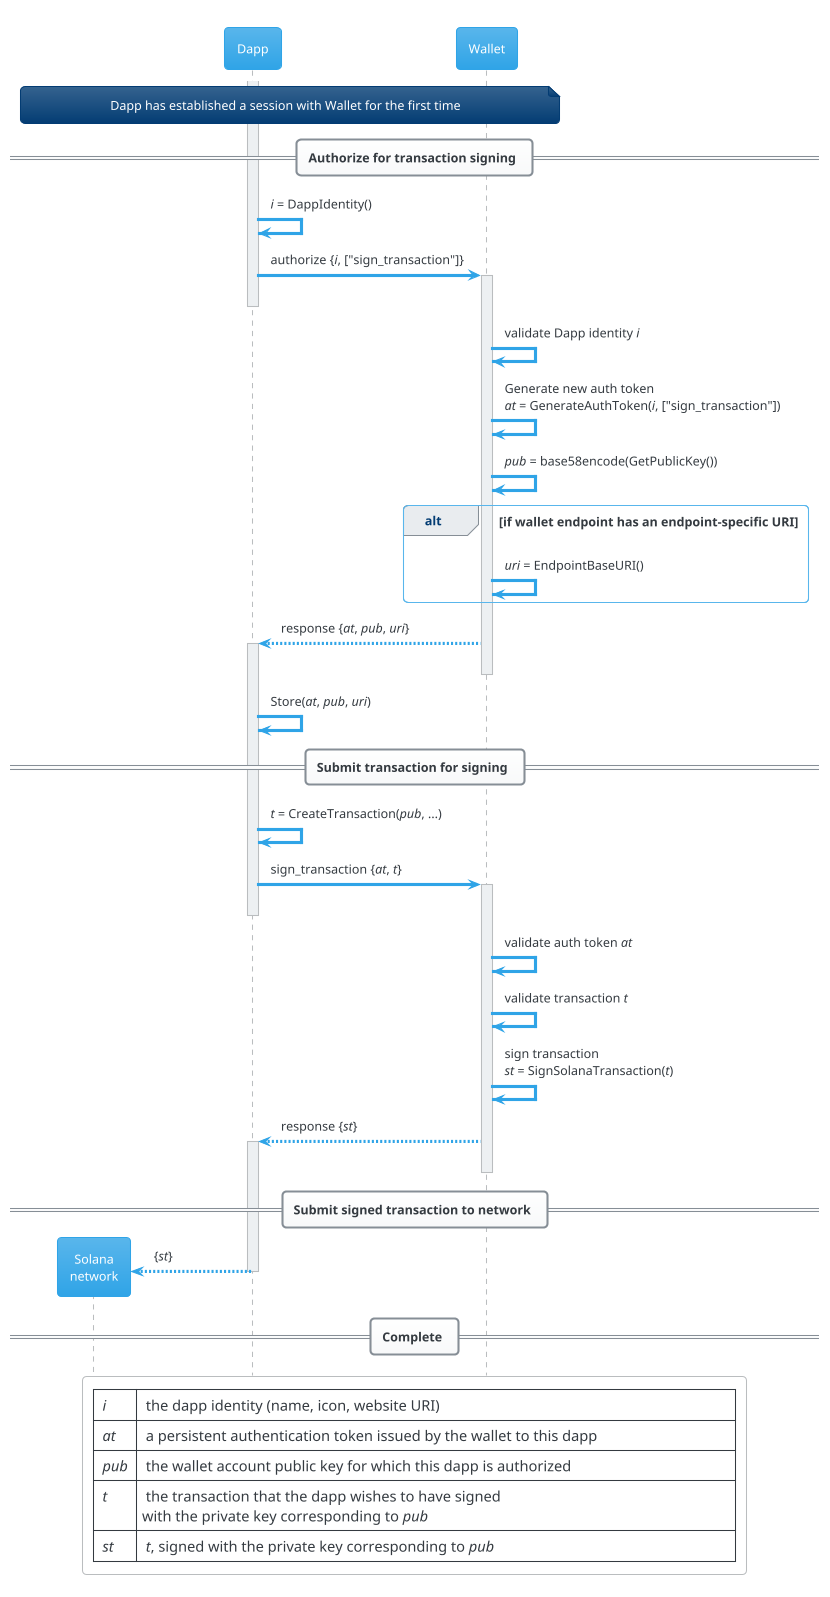 @startuml

!theme cerulean
skinparam backgroundColor #FFFFFF

hide footbox

participant Solana as "Solana\nnetwork"
participant Dapp
participant Wallet

note across : Dapp has established a session with Wallet for the first time

activate Dapp

== Authorize for transaction signing ==

Dapp -> Dapp : <i>i</i> = DappIdentity()
Dapp -> Wallet ++-- : authorize {<i>i</i>, ["sign_transaction"]}
Wallet -> Wallet : validate Dapp identity <i>i</i>
Wallet -> Wallet : Generate new auth token\n<i>at</i> = GenerateAuthToken(<i>i</i>, ["sign_transaction"])
Wallet -> Wallet : <i>pub</i> = base58encode(GetPublicKey())
alt if wallet endpoint has an endpoint-specific URI
    Wallet -> Wallet : <i>uri</i> = EndpointBaseURI() 
end
Wallet --> Dapp ++-- : response {<i>at</i>, <i>pub</i>, <i>uri</i>}
Dapp -> Dapp : Store(<i>at</i>, <i>pub</i>, <i>uri</i>)

== Submit transaction for signing ==

Dapp -> Dapp : <i>t</i> = CreateTransaction(<i>pub</i>, ...)
Dapp -> Wallet ++-- : sign_transaction {<i>at</i>, <i>t</i>}
Wallet -> Wallet : validate auth token <i>at</i>
Wallet -> Wallet : validate transaction <i>t</i>
Wallet -> Wallet : sign transaction\n<i>st</i> = SignSolanaTransaction(<i>t</i>)
Wallet --> Dapp ++-- : response {<i>st</i>}

== Submit signed transaction to network ==

create Solana
Dapp --> Solana -- : {<i>st</i>}

== Complete ==

legend
| <i>i</i>   | the dapp identity (name, icon, website URI)                                                           |
| <i>at</i>  | a persistent authentication token issued by the wallet to this dapp                                   |
| <i>pub</i> | the wallet account public key for which this dapp is authorized                                       |
| <i>t</i>   | the transaction that the dapp wishes to have signed\nwith the private key corresponding to <i>pub</i> |
| <i>st</i>  | <i>t</i>, signed with the private key corresponding to <i>pub</i>                                     |
end legend

@enduml
